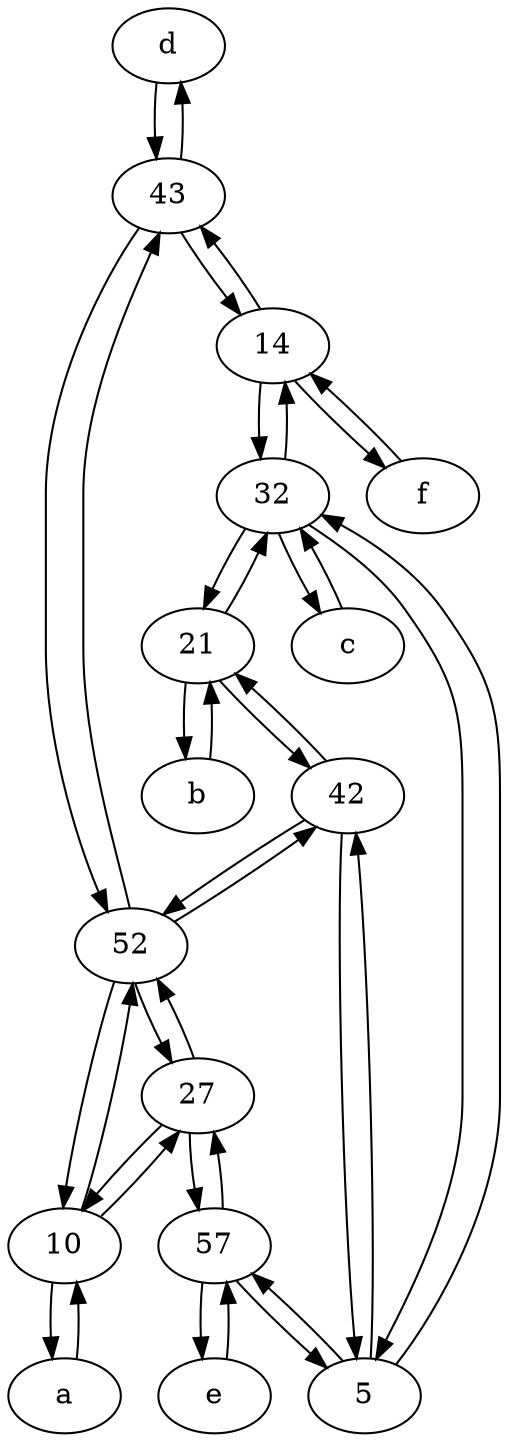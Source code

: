 digraph  {
	d [pos="20,30!"];
	43;
	52;
	e [pos="30,50!"];
	32;
	f [pos="15,45!"];
	10;
	21;
	14;
	27;
	b [pos="50,20!"];
	42;
	a [pos="40,10!"];
	c [pos="20,10!"];
	57;
	5;
	5 -> 42;
	57 -> 5;
	10 -> 52;
	14 -> 32;
	c -> 32;
	42 -> 52;
	10 -> a;
	5 -> 32;
	a -> 10;
	27 -> 52;
	52 -> 10;
	43 -> d;
	10 -> 27;
	52 -> 43;
	14 -> 43;
	32 -> 21;
	21 -> b;
	57 -> e;
	57 -> 27;
	42 -> 5;
	52 -> 42;
	21 -> 42;
	32 -> 5;
	42 -> 21;
	52 -> 27;
	43 -> 52;
	f -> 14;
	32 -> c;
	32 -> 14;
	e -> 57;
	27 -> 57;
	27 -> 10;
	21 -> 32;
	b -> 21;
	5 -> 57;
	43 -> 14;
	d -> 43;
	14 -> f;

	}